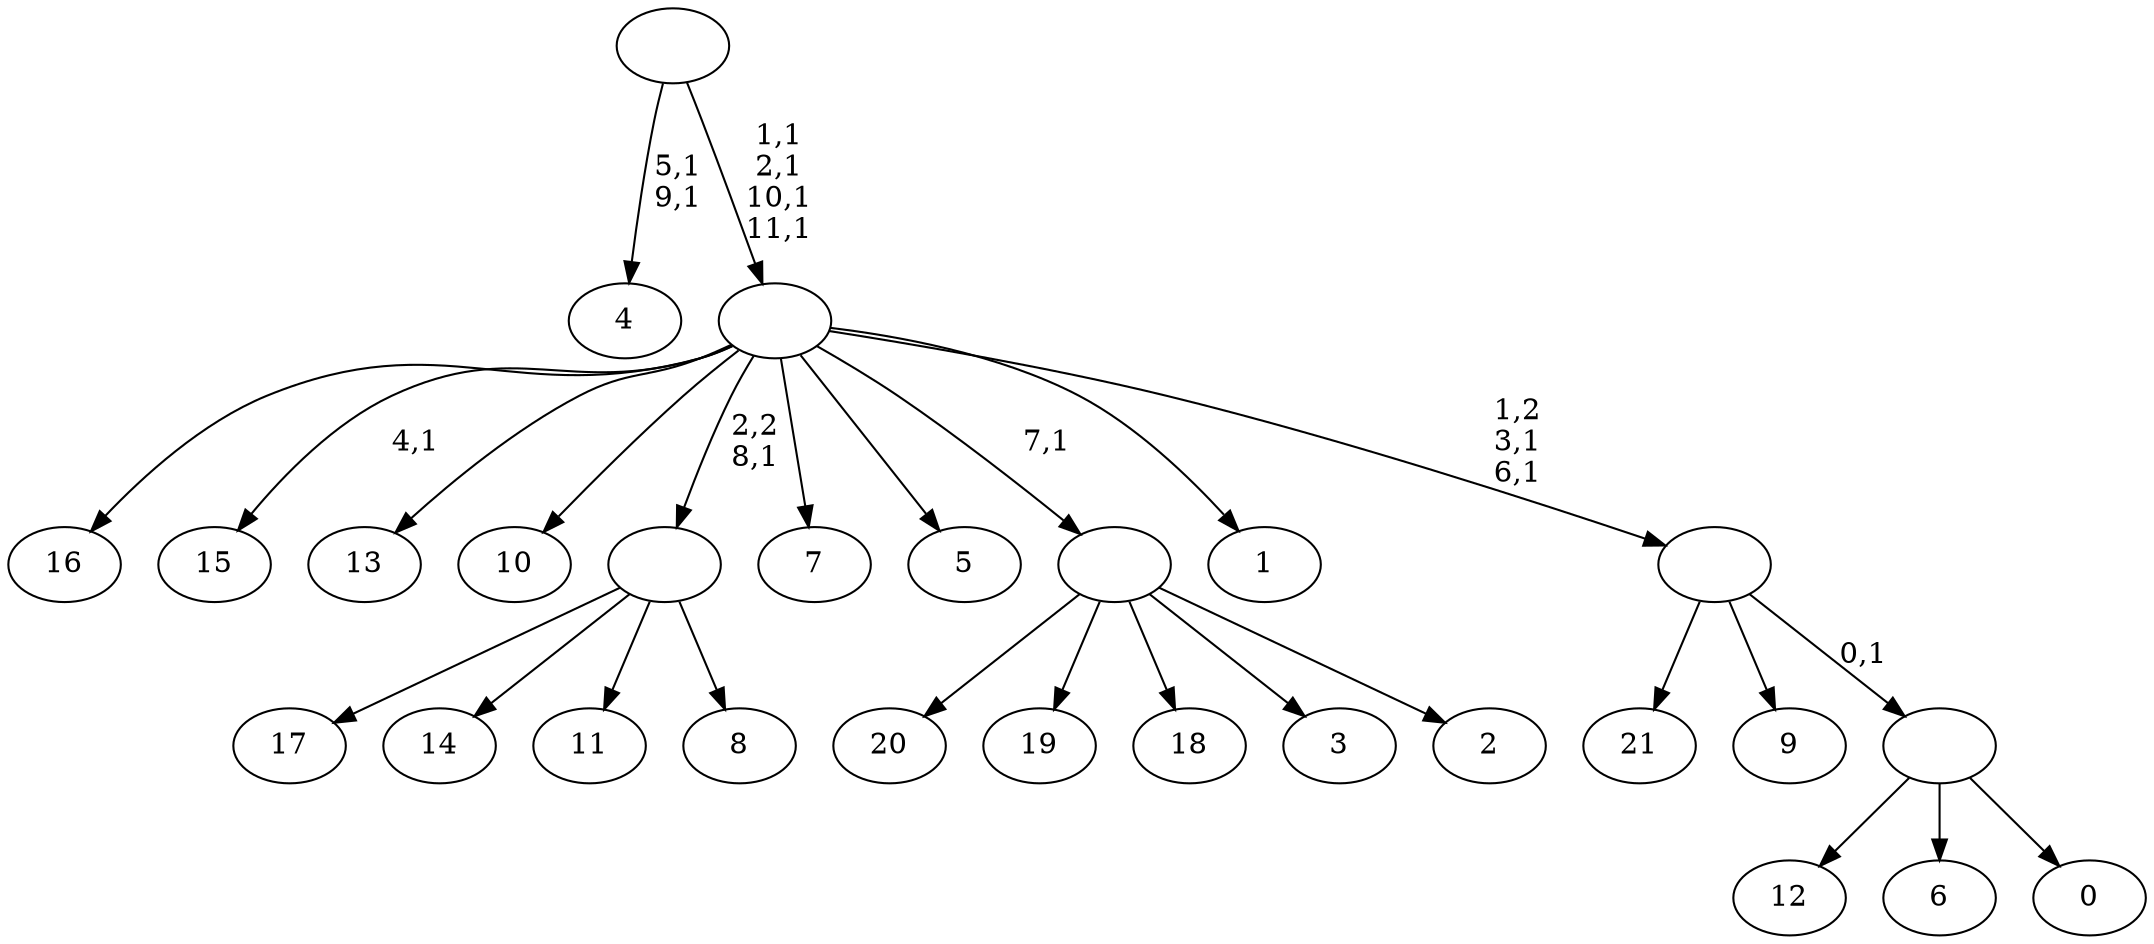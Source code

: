 digraph T {
	34 [label="21"]
	33 [label="20"]
	32 [label="19"]
	31 [label="18"]
	30 [label="17"]
	29 [label="16"]
	28 [label="15"]
	26 [label="14"]
	25 [label="13"]
	24 [label="12"]
	23 [label="11"]
	22 [label="10"]
	21 [label="9"]
	20 [label="8"]
	19 [label=""]
	18 [label="7"]
	17 [label="6"]
	16 [label="5"]
	15 [label="4"]
	12 [label="3"]
	11 [label="2"]
	10 [label=""]
	9 [label="1"]
	8 [label="0"]
	7 [label=""]
	6 [label=""]
	4 [label=""]
	0 [label=""]
	19 -> 30 [label=""]
	19 -> 26 [label=""]
	19 -> 23 [label=""]
	19 -> 20 [label=""]
	10 -> 33 [label=""]
	10 -> 32 [label=""]
	10 -> 31 [label=""]
	10 -> 12 [label=""]
	10 -> 11 [label=""]
	7 -> 24 [label=""]
	7 -> 17 [label=""]
	7 -> 8 [label=""]
	6 -> 34 [label=""]
	6 -> 21 [label=""]
	6 -> 7 [label="0,1"]
	4 -> 6 [label="1,2\n3,1\n6,1"]
	4 -> 28 [label="4,1"]
	4 -> 29 [label=""]
	4 -> 25 [label=""]
	4 -> 22 [label=""]
	4 -> 19 [label="2,2\n8,1"]
	4 -> 18 [label=""]
	4 -> 16 [label=""]
	4 -> 10 [label="7,1"]
	4 -> 9 [label=""]
	0 -> 4 [label="1,1\n2,1\n10,1\n11,1"]
	0 -> 15 [label="5,1\n9,1"]
}
